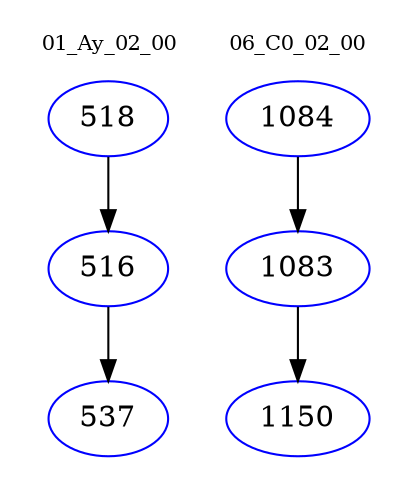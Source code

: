 digraph{
subgraph cluster_0 {
color = white
label = "01_Ay_02_00";
fontsize=10;
T0_518 [label="518", color="blue"]
T0_518 -> T0_516 [color="black"]
T0_516 [label="516", color="blue"]
T0_516 -> T0_537 [color="black"]
T0_537 [label="537", color="blue"]
}
subgraph cluster_1 {
color = white
label = "06_C0_02_00";
fontsize=10;
T1_1084 [label="1084", color="blue"]
T1_1084 -> T1_1083 [color="black"]
T1_1083 [label="1083", color="blue"]
T1_1083 -> T1_1150 [color="black"]
T1_1150 [label="1150", color="blue"]
}
}
